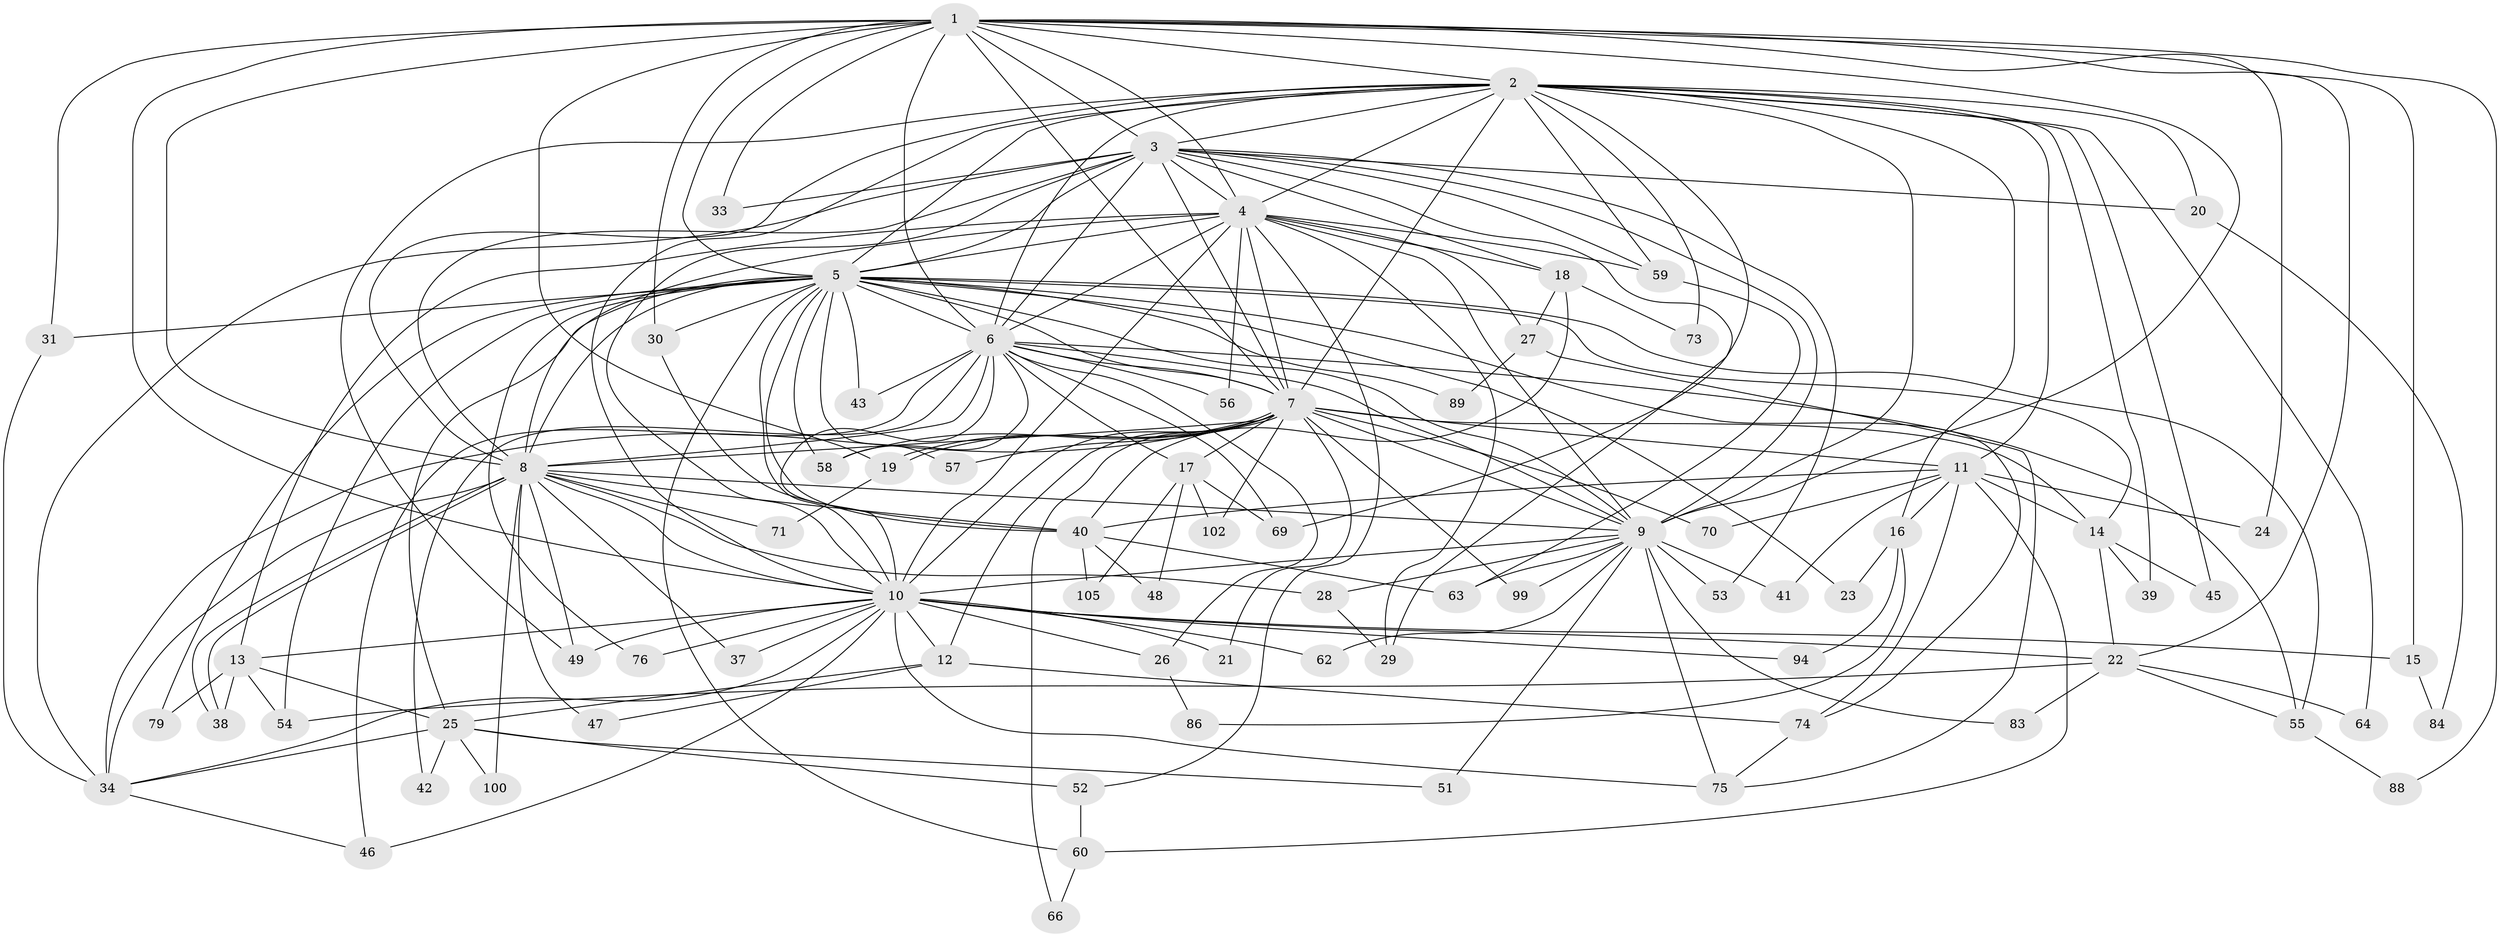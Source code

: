 // original degree distribution, {20: 0.02702702702702703, 18: 0.009009009009009009, 17: 0.009009009009009009, 25: 0.018018018018018018, 19: 0.018018018018018018, 24: 0.009009009009009009, 10: 0.009009009009009009, 5: 0.036036036036036036, 6: 0.036036036036036036, 3: 0.1981981981981982, 4: 0.07207207207207207, 2: 0.5405405405405406, 7: 0.009009009009009009, 8: 0.009009009009009009}
// Generated by graph-tools (version 1.1) at 2025/17/03/04/25 18:17:41]
// undirected, 77 vertices, 204 edges
graph export_dot {
graph [start="1"]
  node [color=gray90,style=filled];
  1 [super="+80"];
  2 [super="+82"];
  3;
  4 [super="+107+93"];
  5;
  6 [super="+44+50+67"];
  7;
  8;
  9 [super="+35"];
  10;
  11;
  12 [super="+78"];
  13;
  14 [super="+32"];
  15;
  16;
  17;
  18;
  19 [super="+91"];
  20;
  21;
  22 [super="+109+92"];
  23;
  24;
  25;
  26;
  27;
  28;
  29;
  30;
  31;
  33;
  34 [super="+106+87+36"];
  37;
  38 [super="+98"];
  39;
  40 [super="+90+65+68"];
  41;
  42;
  43;
  45;
  46;
  47;
  48;
  49 [super="+108"];
  51;
  52;
  53;
  54;
  55;
  56;
  57;
  58 [super="+110"];
  59 [super="+95"];
  60 [super="+61"];
  62;
  63;
  64;
  66;
  69;
  70;
  71;
  73;
  74 [super="+85"];
  75 [super="+81+101"];
  76;
  79;
  83;
  84;
  86;
  88;
  89;
  94;
  99;
  100;
  102;
  105;
  1 -- 2 [weight=2];
  1 -- 3;
  1 -- 4;
  1 -- 5;
  1 -- 6;
  1 -- 7 [weight=2];
  1 -- 8;
  1 -- 9 [weight=2];
  1 -- 10;
  1 -- 15;
  1 -- 22;
  1 -- 24;
  1 -- 30;
  1 -- 31;
  1 -- 33;
  1 -- 88;
  1 -- 19;
  2 -- 3;
  2 -- 4;
  2 -- 5;
  2 -- 6 [weight=2];
  2 -- 7;
  2 -- 8;
  2 -- 9;
  2 -- 10;
  2 -- 11;
  2 -- 16;
  2 -- 20;
  2 -- 39;
  2 -- 45;
  2 -- 49;
  2 -- 64;
  2 -- 69;
  2 -- 73;
  2 -- 59;
  3 -- 4 [weight=2];
  3 -- 5;
  3 -- 6 [weight=2];
  3 -- 7;
  3 -- 8;
  3 -- 9;
  3 -- 10;
  3 -- 18;
  3 -- 20;
  3 -- 29;
  3 -- 33;
  3 -- 34;
  3 -- 53;
  3 -- 59;
  4 -- 5;
  4 -- 6;
  4 -- 7;
  4 -- 8;
  4 -- 9;
  4 -- 10;
  4 -- 13;
  4 -- 18;
  4 -- 27;
  4 -- 52;
  4 -- 56;
  4 -- 59;
  4 -- 29;
  5 -- 6;
  5 -- 7;
  5 -- 8;
  5 -- 9;
  5 -- 10;
  5 -- 14;
  5 -- 23;
  5 -- 25;
  5 -- 30;
  5 -- 31;
  5 -- 43;
  5 -- 54;
  5 -- 55;
  5 -- 57;
  5 -- 60;
  5 -- 76;
  5 -- 79;
  5 -- 89;
  5 -- 58;
  5 -- 74;
  5 -- 40;
  6 -- 7 [weight=2];
  6 -- 8;
  6 -- 9 [weight=2];
  6 -- 10 [weight=2];
  6 -- 17;
  6 -- 26;
  6 -- 42;
  6 -- 43;
  6 -- 46;
  6 -- 56;
  6 -- 58;
  6 -- 69;
  6 -- 55;
  7 -- 8;
  7 -- 9;
  7 -- 10;
  7 -- 11;
  7 -- 12;
  7 -- 14;
  7 -- 17;
  7 -- 19;
  7 -- 19;
  7 -- 21;
  7 -- 57;
  7 -- 58;
  7 -- 66;
  7 -- 70;
  7 -- 99;
  7 -- 102;
  7 -- 34;
  8 -- 9;
  8 -- 10;
  8 -- 28;
  8 -- 37;
  8 -- 38;
  8 -- 38;
  8 -- 40;
  8 -- 47;
  8 -- 49;
  8 -- 71;
  8 -- 100;
  8 -- 34;
  9 -- 10;
  9 -- 28;
  9 -- 41;
  9 -- 53;
  9 -- 62;
  9 -- 63;
  9 -- 83;
  9 -- 99;
  9 -- 75;
  9 -- 51;
  10 -- 12;
  10 -- 13;
  10 -- 15;
  10 -- 21;
  10 -- 22;
  10 -- 26;
  10 -- 37;
  10 -- 46;
  10 -- 62;
  10 -- 76;
  10 -- 94;
  10 -- 75;
  10 -- 49;
  10 -- 34;
  11 -- 16;
  11 -- 24;
  11 -- 41;
  11 -- 60;
  11 -- 70;
  11 -- 74;
  11 -- 40;
  11 -- 14;
  12 -- 47;
  12 -- 74;
  12 -- 25;
  13 -- 25;
  13 -- 54;
  13 -- 79;
  13 -- 38;
  14 -- 39;
  14 -- 45;
  14 -- 22;
  15 -- 84;
  16 -- 23;
  16 -- 86;
  16 -- 94;
  17 -- 48;
  17 -- 69;
  17 -- 102;
  17 -- 105;
  18 -- 27;
  18 -- 40;
  18 -- 73;
  19 -- 71;
  20 -- 84;
  22 -- 55;
  22 -- 64;
  22 -- 83;
  22 -- 54;
  25 -- 34;
  25 -- 42;
  25 -- 51;
  25 -- 52;
  25 -- 100;
  26 -- 86;
  27 -- 75;
  27 -- 89;
  28 -- 29;
  30 -- 40;
  31 -- 34;
  34 -- 46;
  40 -- 48;
  40 -- 105;
  40 -- 63;
  52 -- 60;
  55 -- 88;
  59 -- 63;
  60 -- 66;
  74 -- 75;
}
